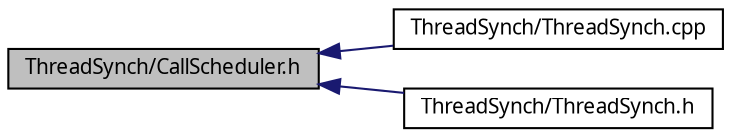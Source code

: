 digraph G
{
  edge [fontname="FreeSans.ttf",fontsize=10,labelfontname="FreeSans.ttf",labelfontsize=10];
  node [fontname="FreeSans.ttf",fontsize=10,shape=record];
  rankdir=LR;
  Node1 [label="ThreadSynch/CallScheduler.h",height=0.2,width=0.4,color="black", fillcolor="grey75", style="filled" fontcolor="black"];
  Node1 -> Node2 [dir=back,color="midnightblue",fontsize=10,style="solid"];
  Node2 [label="ThreadSynch/ThreadSynch.cpp",height=0.2,width=0.4,color="black", fillcolor="white", style="filled",URL="$_thread_synch_8cpp.html"];
  Node1 -> Node3 [dir=back,color="midnightblue",fontsize=10,style="solid"];
  Node3 [label="ThreadSynch/ThreadSynch.h",height=0.2,width=0.4,color="black", fillcolor="white", style="filled",URL="$_thread_synch_8h.html"];
}
